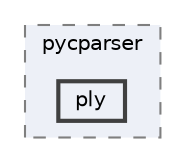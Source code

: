 digraph "C:/Users/LukeMabie/documents/Development/Password_Saver_Using_Django-master/venv/Lib/site-packages/pycparser/ply"
{
 // LATEX_PDF_SIZE
  bgcolor="transparent";
  edge [fontname=Helvetica,fontsize=10,labelfontname=Helvetica,labelfontsize=10];
  node [fontname=Helvetica,fontsize=10,shape=box,height=0.2,width=0.4];
  compound=true
  subgraph clusterdir_be37ecd1de0f869337a60b3fd3ce4ee1 {
    graph [ bgcolor="#edf0f7", pencolor="grey50", label="pycparser", fontname=Helvetica,fontsize=10 style="filled,dashed", URL="dir_be37ecd1de0f869337a60b3fd3ce4ee1.html",tooltip=""]
  dir_ab06ec6c047335072d7618e73350da28 [label="ply", fillcolor="#edf0f7", color="grey25", style="filled,bold", URL="dir_ab06ec6c047335072d7618e73350da28.html",tooltip=""];
  }
}
